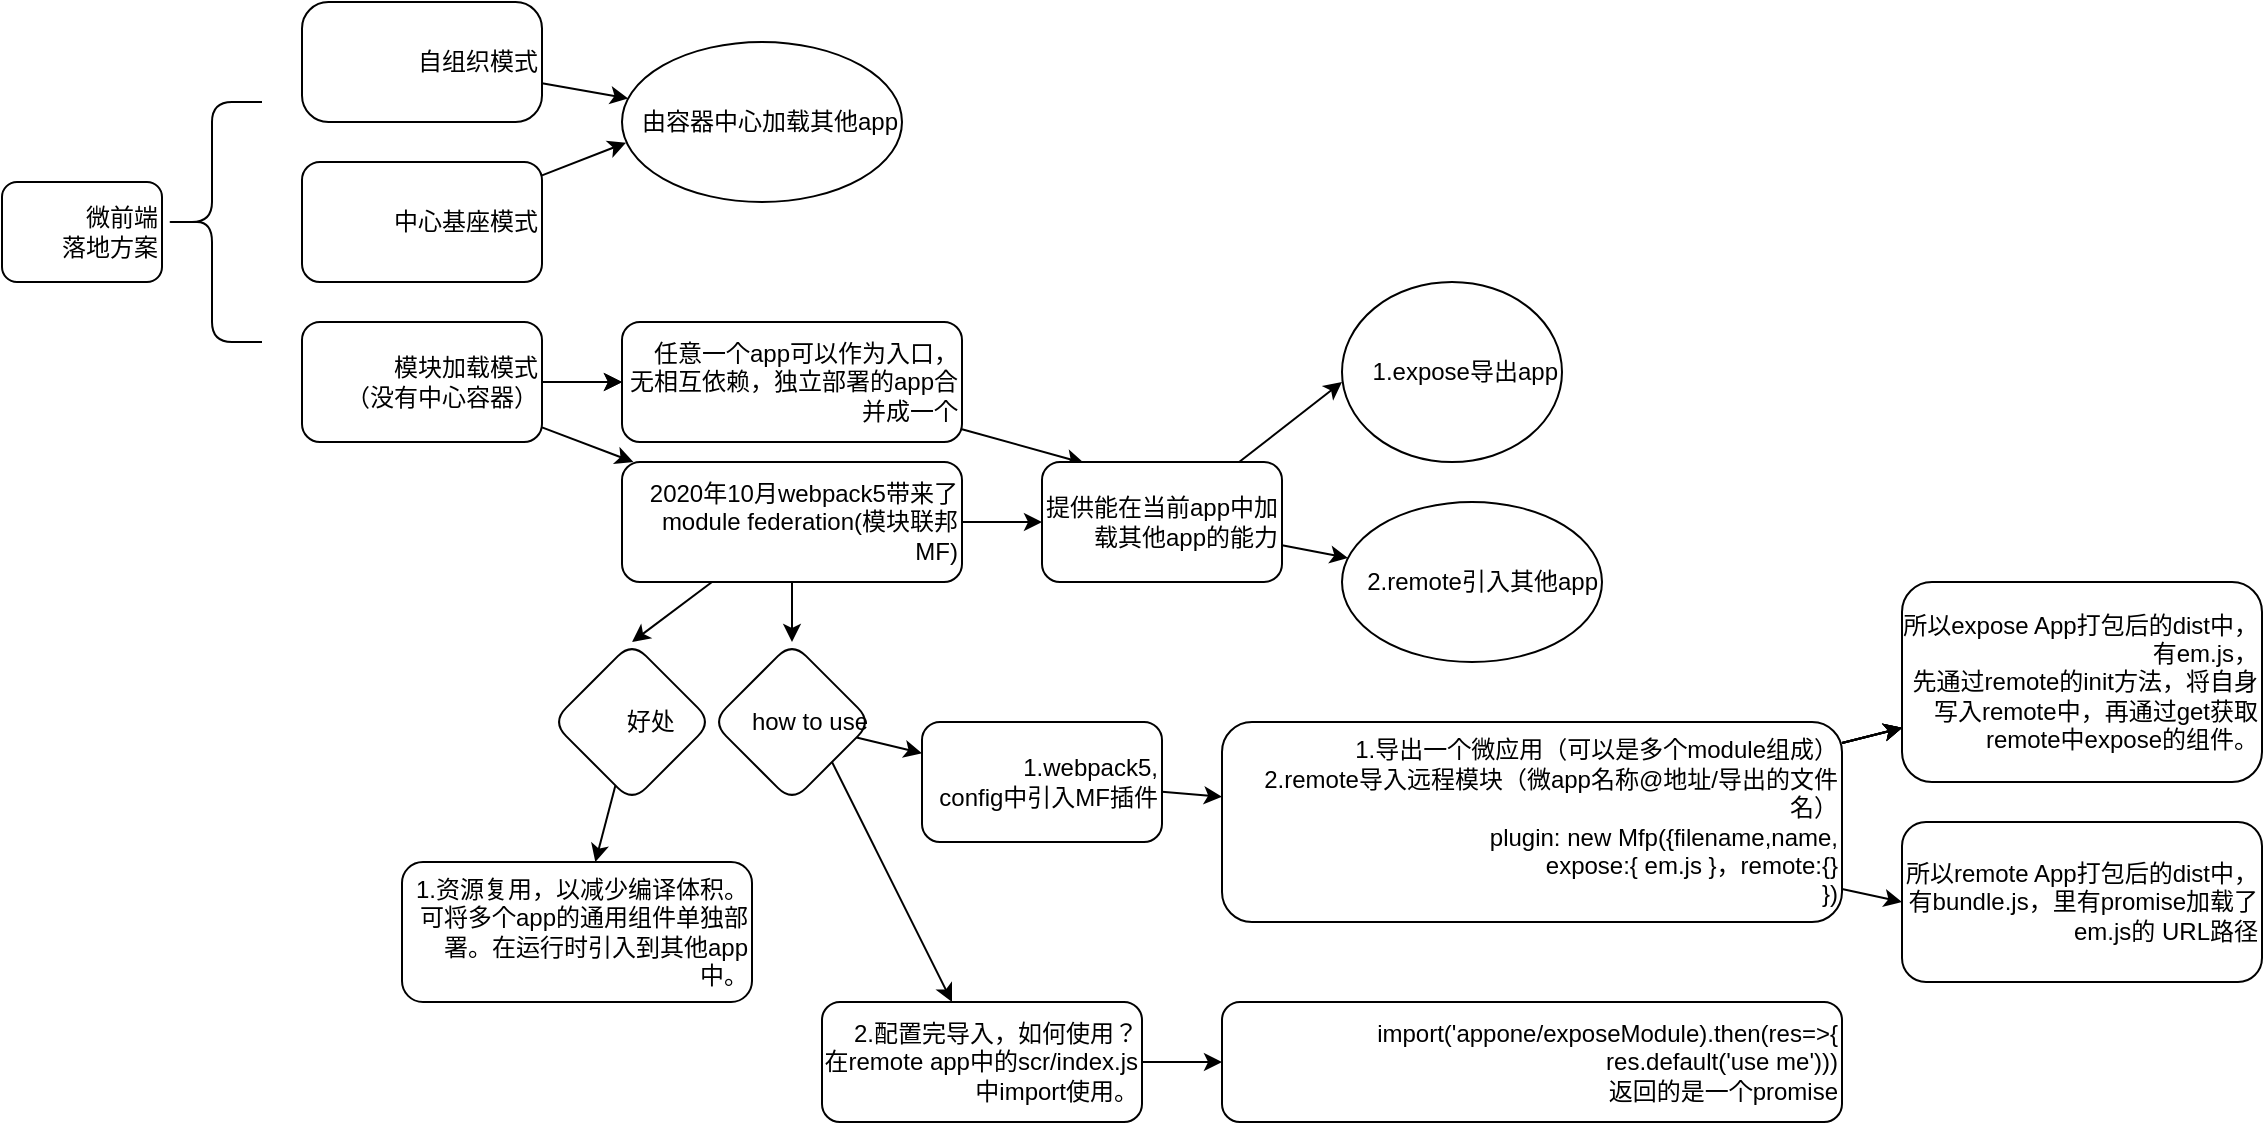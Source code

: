<mxfile>
    <diagram id="QIVO87R8mxKBDa6YOj8y" name="第 1 页">
        <mxGraphModel dx="739" dy="372" grid="1" gridSize="10" guides="1" tooltips="1" connect="1" arrows="1" fold="1" page="1" pageScale="1" pageWidth="827" pageHeight="1169" math="0" shadow="0">
            <root>
                <mxCell id="0"/>
                <mxCell id="1" parent="0"/>
                <mxCell id="2" value="" style="shape=curlyBracket;whiteSpace=wrap;html=1;rounded=1;labelPosition=left;verticalLabelPosition=middle;align=right;verticalAlign=middle;" vertex="1" parent="1">
                    <mxGeometry x="90" y="60" width="50" height="120" as="geometry"/>
                </mxCell>
                <mxCell id="26" style="edgeStyle=none;html=1;entryX=0.015;entryY=0.629;entryDx=0;entryDy=0;entryPerimeter=0;" edge="1" parent="1" source="3" target="24">
                    <mxGeometry relative="1" as="geometry"/>
                </mxCell>
                <mxCell id="3" value="中心基座模式" style="whiteSpace=wrap;html=1;align=right;rounded=1;" vertex="1" parent="1">
                    <mxGeometry x="160" y="90" width="120" height="60" as="geometry"/>
                </mxCell>
                <mxCell id="25" value="" style="edgeStyle=none;html=1;" edge="1" parent="1" source="5" target="24">
                    <mxGeometry relative="1" as="geometry"/>
                </mxCell>
                <mxCell id="5" value="自组织模式" style="whiteSpace=wrap;html=1;align=right;rounded=1;arcSize=22;" vertex="1" parent="1">
                    <mxGeometry x="160" y="10" width="120" height="60" as="geometry"/>
                </mxCell>
                <mxCell id="11" value="" style="edgeStyle=none;html=1;" edge="1" parent="1" source="6" target="10">
                    <mxGeometry relative="1" as="geometry"/>
                </mxCell>
                <mxCell id="12" value="" style="edgeStyle=none;html=1;" edge="1" parent="1" source="6" target="10">
                    <mxGeometry relative="1" as="geometry"/>
                </mxCell>
                <mxCell id="15" value="" style="edgeStyle=none;html=1;" edge="1" parent="1" source="6" target="14">
                    <mxGeometry relative="1" as="geometry"/>
                </mxCell>
                <mxCell id="6" value="模块加载模式&lt;br&gt;（没有中心容器）" style="whiteSpace=wrap;html=1;align=right;rounded=1;" vertex="1" parent="1">
                    <mxGeometry x="160" y="170" width="120" height="60" as="geometry"/>
                </mxCell>
                <mxCell id="7" value="微前端&lt;br&gt;落地方案" style="whiteSpace=wrap;html=1;align=right;rounded=1;" vertex="1" parent="1">
                    <mxGeometry x="10" y="100" width="80" height="50" as="geometry"/>
                </mxCell>
                <mxCell id="19" style="edgeStyle=none;html=1;entryX=0.175;entryY=0.009;entryDx=0;entryDy=0;entryPerimeter=0;" edge="1" parent="1" source="10" target="17">
                    <mxGeometry relative="1" as="geometry"/>
                </mxCell>
                <mxCell id="10" value="任意一个app可以作为入口，&lt;br&gt;无相互依赖，独立部署的app合并成一个" style="whiteSpace=wrap;html=1;align=right;rounded=1;" vertex="1" parent="1">
                    <mxGeometry x="320" y="170" width="170" height="60" as="geometry"/>
                </mxCell>
                <mxCell id="18" value="" style="edgeStyle=none;html=1;" edge="1" parent="1" source="14" target="17">
                    <mxGeometry relative="1" as="geometry"/>
                </mxCell>
                <mxCell id="29" value="" style="edgeStyle=none;html=1;" edge="1" parent="1" source="14" target="28">
                    <mxGeometry relative="1" as="geometry"/>
                </mxCell>
                <mxCell id="56" style="edgeStyle=none;html=1;entryX=0.5;entryY=0;entryDx=0;entryDy=0;" edge="1" parent="1" source="14" target="55">
                    <mxGeometry relative="1" as="geometry"/>
                </mxCell>
                <mxCell id="14" value="2020年10月webpack5带来了module federation(模块联邦MF)" style="whiteSpace=wrap;html=1;align=right;rounded=1;" vertex="1" parent="1">
                    <mxGeometry x="320" y="240" width="170" height="60" as="geometry"/>
                </mxCell>
                <mxCell id="21" value="" style="edgeStyle=none;html=1;" edge="1" parent="1" source="17" target="20">
                    <mxGeometry relative="1" as="geometry">
                        <Array as="points">
                            <mxPoint x="680" y="200"/>
                        </Array>
                    </mxGeometry>
                </mxCell>
                <mxCell id="23" value="" style="edgeStyle=none;html=1;" edge="1" parent="1" source="17" target="22">
                    <mxGeometry relative="1" as="geometry"/>
                </mxCell>
                <mxCell id="17" value="提供能在当前app中加载其他app的能力" style="whiteSpace=wrap;html=1;align=right;rounded=1;" vertex="1" parent="1">
                    <mxGeometry x="530" y="240" width="120" height="60" as="geometry"/>
                </mxCell>
                <mxCell id="20" value="1.expose导出app" style="ellipse;whiteSpace=wrap;html=1;align=right;rounded=1;" vertex="1" parent="1">
                    <mxGeometry x="680" y="150" width="110" height="90" as="geometry"/>
                </mxCell>
                <mxCell id="22" value="2.remote引入其他app" style="ellipse;whiteSpace=wrap;html=1;align=right;rounded=1;" vertex="1" parent="1">
                    <mxGeometry x="680" y="260" width="130" height="80" as="geometry"/>
                </mxCell>
                <mxCell id="24" value="由容器中心加载其他app" style="ellipse;whiteSpace=wrap;html=1;align=right;rounded=1;arcSize=22;" vertex="1" parent="1">
                    <mxGeometry x="320" y="30" width="140" height="80" as="geometry"/>
                </mxCell>
                <mxCell id="35" value="" style="edgeStyle=none;html=1;" edge="1" parent="1" source="28" target="34">
                    <mxGeometry relative="1" as="geometry">
                        <Array as="points"/>
                    </mxGeometry>
                </mxCell>
                <mxCell id="43" style="edgeStyle=none;html=1;exitX=1;exitY=1;exitDx=0;exitDy=0;" edge="1" parent="1" source="28" target="41">
                    <mxGeometry relative="1" as="geometry"/>
                </mxCell>
                <mxCell id="28" value="how to use" style="rhombus;whiteSpace=wrap;html=1;align=right;rounded=1;" vertex="1" parent="1">
                    <mxGeometry x="365" y="330" width="80" height="80" as="geometry"/>
                </mxCell>
                <mxCell id="40" value="" style="edgeStyle=none;html=1;" edge="1" parent="1" source="34" target="39">
                    <mxGeometry relative="1" as="geometry"/>
                </mxCell>
                <mxCell id="34" value="1.webpack5,&lt;br&gt;config中引入MF插件" style="rounded=1;whiteSpace=wrap;html=1;align=right;" vertex="1" parent="1">
                    <mxGeometry x="470" y="370" width="120" height="60" as="geometry"/>
                </mxCell>
                <mxCell id="48" value="" style="edgeStyle=none;html=1;" edge="1" parent="1" source="39" target="47">
                    <mxGeometry relative="1" as="geometry"/>
                </mxCell>
                <mxCell id="49" value="" style="edgeStyle=none;html=1;" edge="1" parent="1" source="39" target="47">
                    <mxGeometry relative="1" as="geometry"/>
                </mxCell>
                <mxCell id="50" value="" style="edgeStyle=none;html=1;" edge="1" parent="1" source="39" target="47">
                    <mxGeometry relative="1" as="geometry"/>
                </mxCell>
                <mxCell id="51" value="" style="edgeStyle=none;html=1;" edge="1" parent="1" source="39" target="47">
                    <mxGeometry relative="1" as="geometry"/>
                </mxCell>
                <mxCell id="53" style="edgeStyle=none;html=1;entryX=0;entryY=0.5;entryDx=0;entryDy=0;" edge="1" parent="1" source="39" target="52">
                    <mxGeometry relative="1" as="geometry"/>
                </mxCell>
                <mxCell id="39" value="1.导出一个微应用（可以是多个module组成）&lt;br&gt;2.remote导入远程模块（微app名称@地址/导出的文件名）&lt;br&gt;plugin: new Mfp({filename,name,&lt;br&gt;expose:{ em.js }，remote:{} &lt;br&gt;})" style="whiteSpace=wrap;html=1;align=right;rounded=1;" vertex="1" parent="1">
                    <mxGeometry x="620" y="370" width="310" height="100" as="geometry"/>
                </mxCell>
                <mxCell id="46" style="edgeStyle=none;html=1;exitX=1;exitY=0.5;exitDx=0;exitDy=0;" edge="1" parent="1" source="41" target="45">
                    <mxGeometry relative="1" as="geometry"/>
                </mxCell>
                <mxCell id="41" value="2.配置完导入，如何使用？&lt;br&gt;在remote app中的scr/index.js中import使用。" style="whiteSpace=wrap;html=1;align=right;rounded=1;" vertex="1" parent="1">
                    <mxGeometry x="420" y="510" width="160" height="60" as="geometry"/>
                </mxCell>
                <mxCell id="45" value="import('appone/exposeModule).then(res=&amp;gt;{&lt;br&gt;res.default('use me')))&lt;br&gt;返回的是一个promise" style="whiteSpace=wrap;html=1;align=right;rounded=1;" vertex="1" parent="1">
                    <mxGeometry x="620" y="510" width="310" height="60" as="geometry"/>
                </mxCell>
                <mxCell id="47" value="所以expose App打包后的dist中，有em.js，&lt;br&gt;先通过remote的init方法，将自身写入remote中，再通过get获取remote中expose的组件。" style="whiteSpace=wrap;html=1;align=right;rounded=1;" vertex="1" parent="1">
                    <mxGeometry x="960" y="300" width="180" height="100" as="geometry"/>
                </mxCell>
                <mxCell id="52" value="所以remote App打包后的dist中，有bundle.js，里有promise加载了em.js的 URL路径" style="whiteSpace=wrap;html=1;align=right;rounded=1;" vertex="1" parent="1">
                    <mxGeometry x="960" y="420" width="180" height="80" as="geometry"/>
                </mxCell>
                <mxCell id="58" value="" style="edgeStyle=none;html=1;" edge="1" parent="1" source="55" target="57">
                    <mxGeometry relative="1" as="geometry"/>
                </mxCell>
                <mxCell id="55" value="好处&amp;nbsp; &amp;nbsp; &amp;nbsp;" style="rhombus;whiteSpace=wrap;html=1;align=right;rounded=1;" vertex="1" parent="1">
                    <mxGeometry x="285" y="330" width="80" height="80" as="geometry"/>
                </mxCell>
                <mxCell id="57" value="1.资源复用，以减少编译体积。可将多个app的通用组件单独部署。在运行时引入到其他app中。" style="whiteSpace=wrap;html=1;align=right;rounded=1;" vertex="1" parent="1">
                    <mxGeometry x="210" y="440" width="175" height="70" as="geometry"/>
                </mxCell>
            </root>
        </mxGraphModel>
    </diagram>
</mxfile>